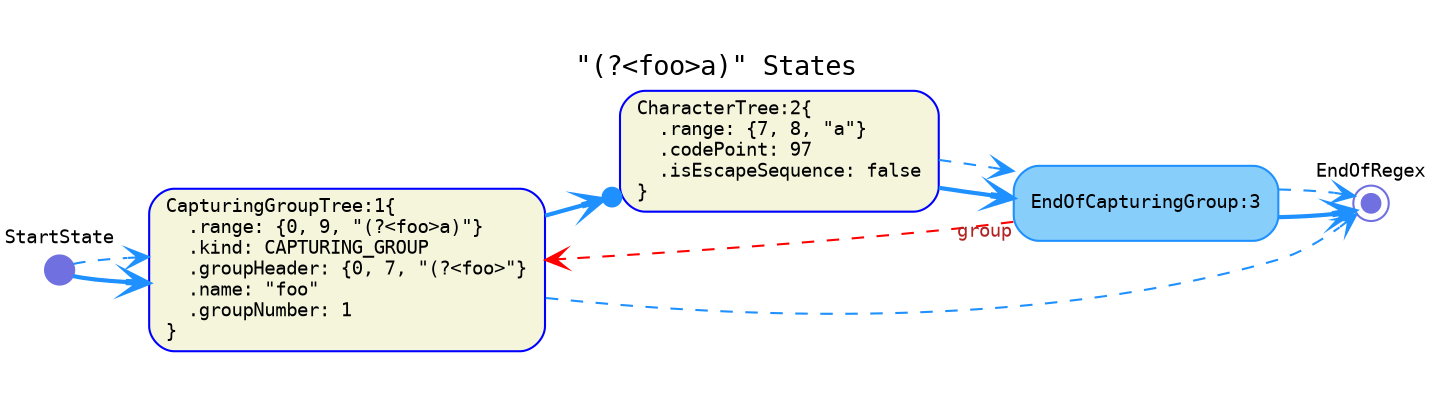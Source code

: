 digraph G {
  rankdir=LR;
  graph [fontname="Monospace", fontsize="13", pad="0.3"]
  labelloc="t";
  label="\"(?<foo>a)\" States";

  // tree-and-state nodes
  node [fontname="Monospace", fontsize= "9", shape="box", style="rounded,filled", color="Blue", fillcolor="Beige", fixedsize="false", width="0.75"]
  1[ label="CapturingGroupTree:1\{\l  .range: \{0, 9, \"(?<foo>a)\"\}\l  .kind: CAPTURING_GROUP\l  .groupHeader: \{0, 7, \"(?<foo>\"\}\l  .name: \"foo\"\l  .groupNumber: 1\l\}\l" ]
  2[ label="CharacterTree:2\{\l  .range: \{7, 8, \"a\"\}\l  .codePoint: 97\l  .isEscapeSequence: false\l\}\l" ]

  // start nodes
  node [fontname="Monospace", fontsize= "9", shape="circle", style="rounded,filled", color="#7070E0", fillcolor="#7070E0", fixedsize="true", width="0.20"]
  StartState[ label="StartState\l\l\l\l" ]

  // end nodes
  node [fontname="Monospace", fontsize= "9", shape="doublecircle", style="rounded,filled", color="#7070E0", fillcolor="#7070E0", fixedsize="true", width="0.12"]
  EndOfRegex[ label="EndOfRegex\l\l\l\l" ]

  // state nodes
  node [fontname="Monospace", fontsize= "9", shape="box", style="rounded,filled", color="DodgerBlue", fillcolor="LightSkyBlue", fixedsize="false", width="0.75"]
  3[ label="EndOfCapturingGroup:3\l" ]

  // epsilon-successor edges
  edge [fontname="Monospace", fontsize="9", style="bold", color="DodgerBlue", fontcolor="MediumBlue", arrowhead="vee", arrowtail="none", dir="both"]
  StartState -> 1 [ label="",  taillabel="" ]
  2 -> 3 [ label="",  taillabel="" ]
  3 -> EndOfRegex [ label="",  taillabel="" ]

  // continuation edges
  edge [fontname="Monospace", fontsize="9", style="dashed", color="DodgerBlue", fontcolor="MediumBlue", arrowhead="vee", arrowtail="none", dir="both"]
  StartState -> 1 [ label="",  taillabel="" ]
  1 -> EndOfRegex [ label="",  taillabel="" ]
  2 -> 3 [ label="",  taillabel="" ]
  3 -> EndOfRegex [ label="",  taillabel="" ]

  // character-successor edges
  edge [fontname="Monospace", fontsize="9", style="bold", color="DodgerBlue", fontcolor="MediumBlue", arrowhead="dotvee", arrowtail="none", dir="both"]
  1 -> 2 [ label="",  taillabel="" ]

  // reference edges
  edge [fontname="Monospace", fontsize="9", style="dashed", color="Red", fontcolor="Firebrick", arrowhead="vee", arrowtail="none", dir="both"]
  3 -> 1 [ label="",  taillabel="group" ]
}
